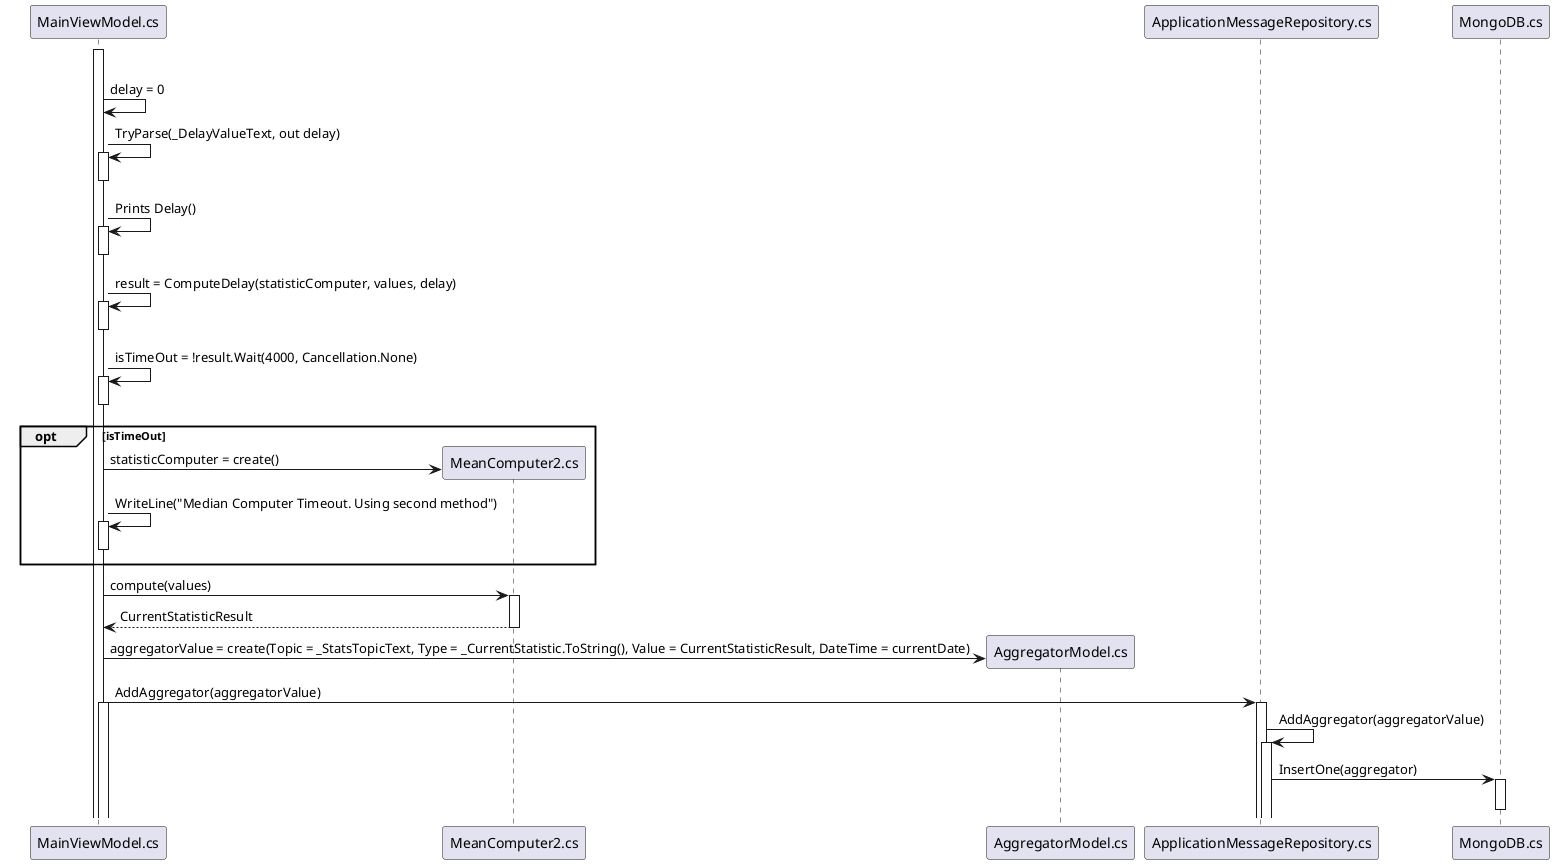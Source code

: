 @startuml

opt _CurrentStatistic == Statistic.Mean 
activate MainViewModel.cs
MainViewModel.cs -> MainViewModel.cs : delay = 0
MainViewModel.cs -> MainViewModel.cs : TryParse(_DelayValueText, out delay)
activate MainViewModel.cs
deactivate MainViewModel.cs

MainViewModel.cs -> MainViewModel.cs : Prints Delay()
activate MainViewModel.cs
deactivate MainViewModel.cs

MainViewModel.cs -> MainViewModel.cs : result = ComputeDelay(statisticComputer, values, delay)
activate MainViewModel.cs
deactivate MainViewModel.cs

MainViewModel.cs -> MainViewModel.cs : isTimeOut = !result.Wait(4000, Cancellation.None)
activate MainViewModel.cs
deactivate MainViewModel.cs

opt isTimeOut
MainViewModel.cs -> MeanComputer2.cs**: statisticComputer = create()
MainViewModel.cs -> MainViewModel.cs: WriteLine("Median Computer Timeout. Using second method")
activate MainViewModel.cs
deactivate MainViewModel.cs
end
MainViewModel.cs -> MeanComputer2.cs : compute(values)
activate MeanComputer2.cs
MeanComputer2.cs --> MainViewModel.cs: CurrentStatisticResult
deactivate MeanComputer2.cs

MainViewModel.cs -> AggregatorModel.cs**: aggregatorValue = create(Topic = _StatsTopicText, Type = _CurrentStatistic.ToString(), Value = CurrentStatisticResult, DateTime = currentDate)

MainViewModel.cs -> ApplicationMessageRepository.cs: AddAggregator(aggregatorValue)
activate MainViewModel.cs
activate ApplicationMessageRepository.cs

ApplicationMessageRepository.cs -> ApplicationMessageRepository.cs : AddAggregator(aggregatorValue)
activate ApplicationMessageRepository.cs
ApplicationMessageRepository.cs -> MongoDB.cs: InsertOne(aggregator)
activate MongoDB.cs
deactivate MongoDB.cs
@enduml
